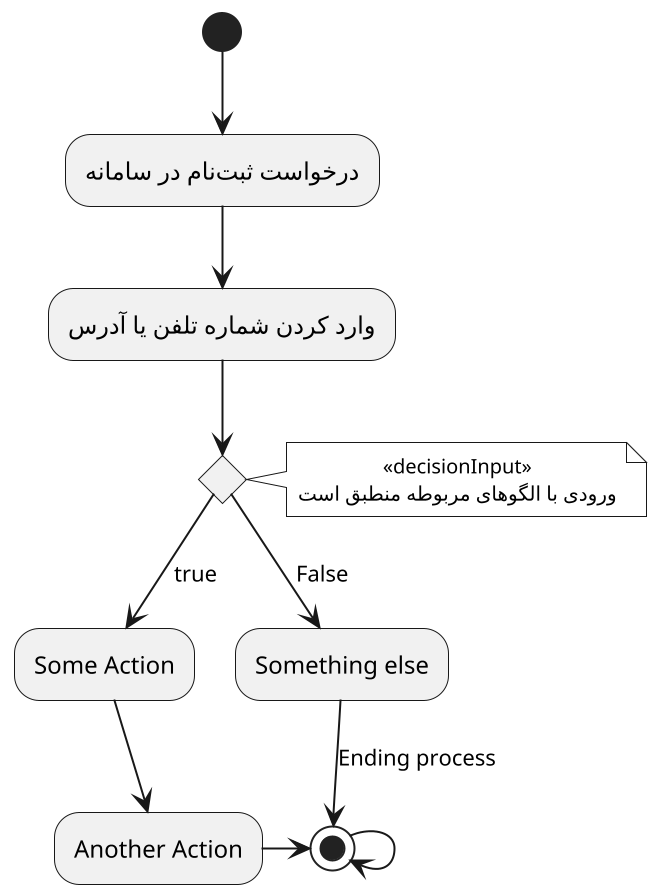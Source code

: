 @startuml signup

scale 2

skinparam ActivityFontName B Nazanin
skinparam NoteBackgroundColor White
skinparam NoteFontSize 10
skinparam NoteFontName B Nazanin
skinparam NoteTextAlignment center


(*) --> "درخواست ثبت‌نام در سامانه"
--> "وارد کردن شماره تلفن یا آدرس"

if "" then
note right
<<decisionInput>>
ورودی با الگوهای مربوطه منطبق است
end note

  --> [true] "Some Action"
  --> "Another Action"
  -right-> (*)
else
  --> [False] "Something else"
  --> [Ending process] (*)
endif

--> (*)

@enduml